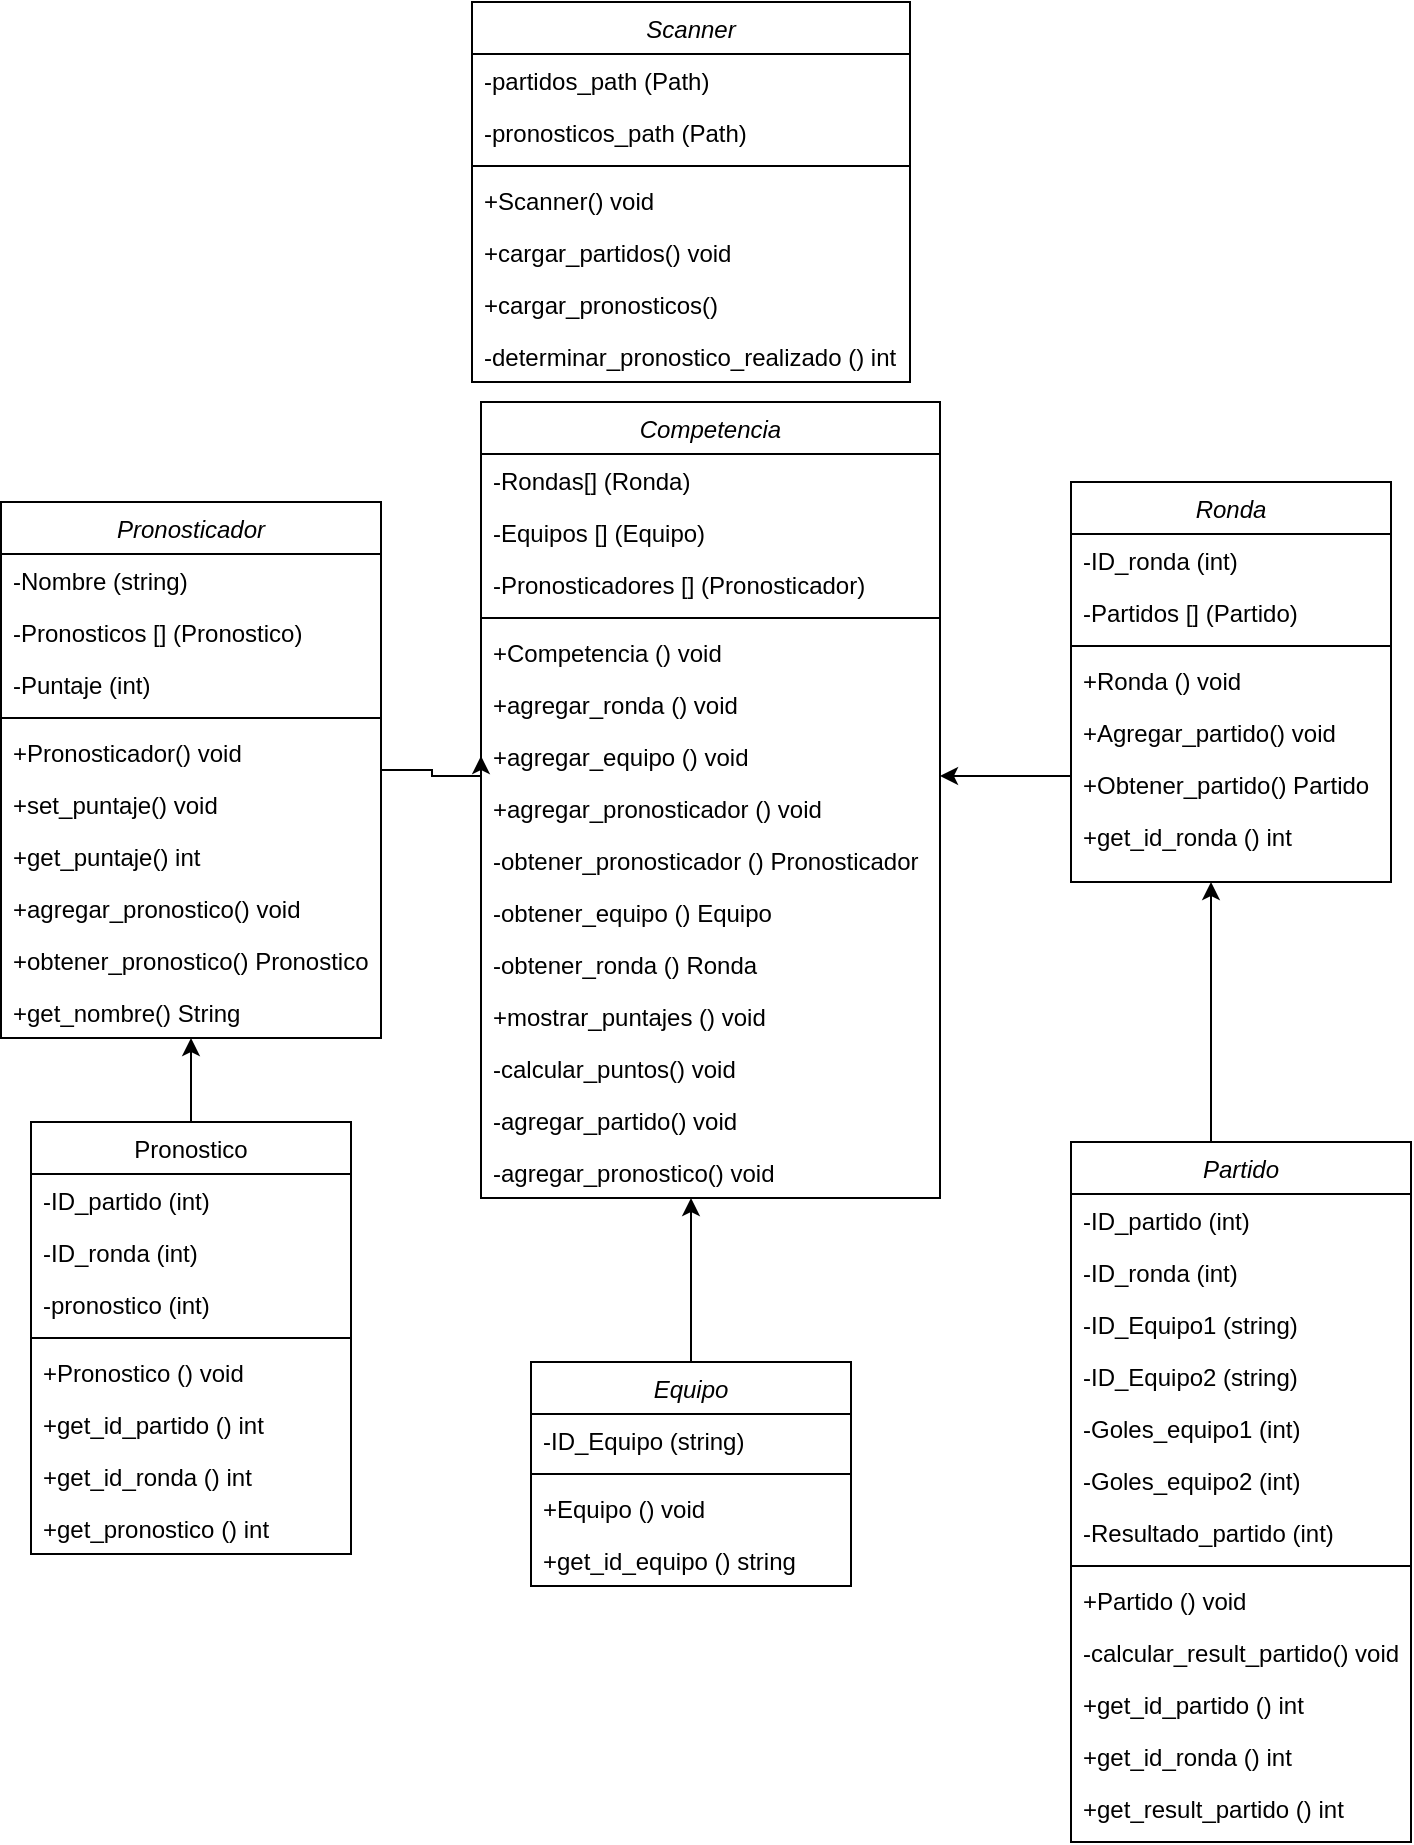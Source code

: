 <mxfile version="20.3.0" type="device"><diagram id="C5RBs43oDa-KdzZeNtuy" name="Page-1"><mxGraphModel dx="1422" dy="904" grid="1" gridSize="10" guides="1" tooltips="1" connect="1" arrows="1" fold="1" page="1" pageScale="1" pageWidth="827" pageHeight="1169" math="0" shadow="0"><root><mxCell id="WIyWlLk6GJQsqaUBKTNV-0"/><mxCell id="WIyWlLk6GJQsqaUBKTNV-1" parent="WIyWlLk6GJQsqaUBKTNV-0"/><mxCell id="r4EcHPdO8qQFX5dbfmSX-1" value="" style="edgeStyle=orthogonalEdgeStyle;rounded=0;orthogonalLoop=1;jettySize=auto;html=1;entryX=0;entryY=0.5;entryDx=0;entryDy=0;" parent="WIyWlLk6GJQsqaUBKTNV-1" source="zkfFHV4jXpPFQw0GAbJ--0" target="6R7G5v0geCEUhkNt8KJi-66" edge="1"><mxGeometry relative="1" as="geometry"><Array as="points"><mxPoint x="266" y="394"/><mxPoint x="266" y="397"/><mxPoint x="291" y="397"/></Array></mxGeometry></mxCell><mxCell id="zkfFHV4jXpPFQw0GAbJ--0" value="Pronosticador" style="swimlane;fontStyle=2;align=center;verticalAlign=top;childLayout=stackLayout;horizontal=1;startSize=26;horizontalStack=0;resizeParent=1;resizeLast=0;collapsible=1;marginBottom=0;rounded=0;shadow=0;strokeWidth=1;" parent="WIyWlLk6GJQsqaUBKTNV-1" vertex="1"><mxGeometry x="50.5" y="260" width="190" height="268" as="geometry"><mxRectangle x="230" y="140" width="160" height="26" as="alternateBounds"/></mxGeometry></mxCell><mxCell id="zkfFHV4jXpPFQw0GAbJ--1" value="-Nombre (string)" style="text;align=left;verticalAlign=top;spacingLeft=4;spacingRight=4;overflow=hidden;rotatable=0;points=[[0,0.5],[1,0.5]];portConstraint=eastwest;" parent="zkfFHV4jXpPFQw0GAbJ--0" vertex="1"><mxGeometry y="26" width="190" height="26" as="geometry"/></mxCell><mxCell id="zkfFHV4jXpPFQw0GAbJ--2" value="-Pronosticos [] (Pronostico)" style="text;align=left;verticalAlign=top;spacingLeft=4;spacingRight=4;overflow=hidden;rotatable=0;points=[[0,0.5],[1,0.5]];portConstraint=eastwest;rounded=0;shadow=0;html=0;" parent="zkfFHV4jXpPFQw0GAbJ--0" vertex="1"><mxGeometry y="52" width="190" height="26" as="geometry"/></mxCell><mxCell id="zkfFHV4jXpPFQw0GAbJ--3" value="-Puntaje (int)" style="text;align=left;verticalAlign=top;spacingLeft=4;spacingRight=4;overflow=hidden;rotatable=0;points=[[0,0.5],[1,0.5]];portConstraint=eastwest;rounded=0;shadow=0;html=0;" parent="zkfFHV4jXpPFQw0GAbJ--0" vertex="1"><mxGeometry y="78" width="190" height="26" as="geometry"/></mxCell><mxCell id="zkfFHV4jXpPFQw0GAbJ--4" value="" style="line;html=1;strokeWidth=1;align=left;verticalAlign=middle;spacingTop=-1;spacingLeft=3;spacingRight=3;rotatable=0;labelPosition=right;points=[];portConstraint=eastwest;" parent="zkfFHV4jXpPFQw0GAbJ--0" vertex="1"><mxGeometry y="104" width="190" height="8" as="geometry"/></mxCell><mxCell id="6R7G5v0geCEUhkNt8KJi-0" value="+Pronosticador() void" style="text;align=left;verticalAlign=top;spacingLeft=4;spacingRight=4;overflow=hidden;rotatable=0;points=[[0,0.5],[1,0.5]];portConstraint=eastwest;rounded=0;shadow=0;html=0;" parent="zkfFHV4jXpPFQw0GAbJ--0" vertex="1"><mxGeometry y="112" width="190" height="26" as="geometry"/></mxCell><mxCell id="6R7G5v0geCEUhkNt8KJi-1" value="+set_puntaje() void" style="text;align=left;verticalAlign=top;spacingLeft=4;spacingRight=4;overflow=hidden;rotatable=0;points=[[0,0.5],[1,0.5]];portConstraint=eastwest;rounded=0;shadow=0;html=0;" parent="zkfFHV4jXpPFQw0GAbJ--0" vertex="1"><mxGeometry y="138" width="190" height="26" as="geometry"/></mxCell><mxCell id="6R7G5v0geCEUhkNt8KJi-2" value="+get_puntaje() int" style="text;align=left;verticalAlign=top;spacingLeft=4;spacingRight=4;overflow=hidden;rotatable=0;points=[[0,0.5],[1,0.5]];portConstraint=eastwest;rounded=0;shadow=0;html=0;" parent="zkfFHV4jXpPFQw0GAbJ--0" vertex="1"><mxGeometry y="164" width="190" height="26" as="geometry"/></mxCell><mxCell id="6R7G5v0geCEUhkNt8KJi-11" value="+agregar_pronostico() void" style="text;align=left;verticalAlign=top;spacingLeft=4;spacingRight=4;overflow=hidden;rotatable=0;points=[[0,0.5],[1,0.5]];portConstraint=eastwest;rounded=0;shadow=0;html=0;" parent="zkfFHV4jXpPFQw0GAbJ--0" vertex="1"><mxGeometry y="190" width="190" height="26" as="geometry"/></mxCell><mxCell id="6R7G5v0geCEUhkNt8KJi-54" value="+obtener_pronostico() Pronostico" style="text;align=left;verticalAlign=top;spacingLeft=4;spacingRight=4;overflow=hidden;rotatable=0;points=[[0,0.5],[1,0.5]];portConstraint=eastwest;rounded=0;shadow=0;html=0;" parent="zkfFHV4jXpPFQw0GAbJ--0" vertex="1"><mxGeometry y="216" width="190" height="26" as="geometry"/></mxCell><mxCell id="vWc4QgYB8OH_UsFIo5gL-0" value="+get_nombre() String" style="text;align=left;verticalAlign=top;spacingLeft=4;spacingRight=4;overflow=hidden;rotatable=0;points=[[0,0.5],[1,0.5]];portConstraint=eastwest;rounded=0;shadow=0;html=0;" parent="zkfFHV4jXpPFQw0GAbJ--0" vertex="1"><mxGeometry y="242" width="190" height="26" as="geometry"/></mxCell><mxCell id="1IQTvMzHlbZ29q_Eoii7-2" value="" style="edgeStyle=orthogonalEdgeStyle;rounded=0;orthogonalLoop=1;jettySize=auto;html=1;" parent="WIyWlLk6GJQsqaUBKTNV-1" source="zkfFHV4jXpPFQw0GAbJ--17" target="vWc4QgYB8OH_UsFIo5gL-0" edge="1"><mxGeometry relative="1" as="geometry"><Array as="points"><mxPoint x="145.5" y="550"/><mxPoint x="145.5" y="550"/></Array></mxGeometry></mxCell><mxCell id="zkfFHV4jXpPFQw0GAbJ--17" value="Pronostico" style="swimlane;fontStyle=0;align=center;verticalAlign=top;childLayout=stackLayout;horizontal=1;startSize=26;horizontalStack=0;resizeParent=1;resizeLast=0;collapsible=1;marginBottom=0;rounded=0;shadow=0;strokeWidth=1;" parent="WIyWlLk6GJQsqaUBKTNV-1" vertex="1"><mxGeometry x="65.5" y="570" width="160" height="216" as="geometry"><mxRectangle x="550" y="140" width="160" height="26" as="alternateBounds"/></mxGeometry></mxCell><mxCell id="zkfFHV4jXpPFQw0GAbJ--18" value="-ID_partido (int)" style="text;align=left;verticalAlign=top;spacingLeft=4;spacingRight=4;overflow=hidden;rotatable=0;points=[[0,0.5],[1,0.5]];portConstraint=eastwest;" parent="zkfFHV4jXpPFQw0GAbJ--17" vertex="1"><mxGeometry y="26" width="160" height="26" as="geometry"/></mxCell><mxCell id="zkfFHV4jXpPFQw0GAbJ--19" value="-ID_ronda (int)" style="text;align=left;verticalAlign=top;spacingLeft=4;spacingRight=4;overflow=hidden;rotatable=0;points=[[0,0.5],[1,0.5]];portConstraint=eastwest;rounded=0;shadow=0;html=0;" parent="zkfFHV4jXpPFQw0GAbJ--17" vertex="1"><mxGeometry y="52" width="160" height="26" as="geometry"/></mxCell><mxCell id="zkfFHV4jXpPFQw0GAbJ--20" value="-pronostico (int)" style="text;align=left;verticalAlign=top;spacingLeft=4;spacingRight=4;overflow=hidden;rotatable=0;points=[[0,0.5],[1,0.5]];portConstraint=eastwest;rounded=0;shadow=0;html=0;" parent="zkfFHV4jXpPFQw0GAbJ--17" vertex="1"><mxGeometry y="78" width="160" height="26" as="geometry"/></mxCell><mxCell id="zkfFHV4jXpPFQw0GAbJ--23" value="" style="line;html=1;strokeWidth=1;align=left;verticalAlign=middle;spacingTop=-1;spacingLeft=3;spacingRight=3;rotatable=0;labelPosition=right;points=[];portConstraint=eastwest;" parent="zkfFHV4jXpPFQw0GAbJ--17" vertex="1"><mxGeometry y="104" width="160" height="8" as="geometry"/></mxCell><mxCell id="zkfFHV4jXpPFQw0GAbJ--24" value="+Pronostico () void" style="text;align=left;verticalAlign=top;spacingLeft=4;spacingRight=4;overflow=hidden;rotatable=0;points=[[0,0.5],[1,0.5]];portConstraint=eastwest;" parent="zkfFHV4jXpPFQw0GAbJ--17" vertex="1"><mxGeometry y="112" width="160" height="26" as="geometry"/></mxCell><mxCell id="zkfFHV4jXpPFQw0GAbJ--25" value="+get_id_partido () int" style="text;align=left;verticalAlign=top;spacingLeft=4;spacingRight=4;overflow=hidden;rotatable=0;points=[[0,0.5],[1,0.5]];portConstraint=eastwest;" parent="zkfFHV4jXpPFQw0GAbJ--17" vertex="1"><mxGeometry y="138" width="160" height="26" as="geometry"/></mxCell><mxCell id="6R7G5v0geCEUhkNt8KJi-12" value="+get_id_ronda () int" style="text;align=left;verticalAlign=top;spacingLeft=4;spacingRight=4;overflow=hidden;rotatable=0;points=[[0,0.5],[1,0.5]];portConstraint=eastwest;" parent="zkfFHV4jXpPFQw0GAbJ--17" vertex="1"><mxGeometry y="164" width="160" height="26" as="geometry"/></mxCell><mxCell id="6R7G5v0geCEUhkNt8KJi-13" value="+get_pronostico () int" style="text;align=left;verticalAlign=top;spacingLeft=4;spacingRight=4;overflow=hidden;rotatable=0;points=[[0,0.5],[1,0.5]];portConstraint=eastwest;" parent="zkfFHV4jXpPFQw0GAbJ--17" vertex="1"><mxGeometry y="190" width="160" height="26" as="geometry"/></mxCell><mxCell id="1IQTvMzHlbZ29q_Eoii7-0" value="" style="edgeStyle=orthogonalEdgeStyle;rounded=0;orthogonalLoop=1;jettySize=auto;html=1;" parent="WIyWlLk6GJQsqaUBKTNV-1" source="6R7G5v0geCEUhkNt8KJi-14" edge="1"><mxGeometry relative="1" as="geometry"><mxPoint x="655.5" y="450" as="targetPoint"/><Array as="points"><mxPoint x="655.5" y="450"/></Array></mxGeometry></mxCell><mxCell id="6R7G5v0geCEUhkNt8KJi-14" value="Partido" style="swimlane;fontStyle=2;align=center;verticalAlign=top;childLayout=stackLayout;horizontal=1;startSize=26;horizontalStack=0;resizeParent=1;resizeLast=0;collapsible=1;marginBottom=0;rounded=0;shadow=0;strokeWidth=1;" parent="WIyWlLk6GJQsqaUBKTNV-1" vertex="1"><mxGeometry x="585.5" y="580" width="170" height="350" as="geometry"><mxRectangle x="230" y="140" width="160" height="26" as="alternateBounds"/></mxGeometry></mxCell><mxCell id="6R7G5v0geCEUhkNt8KJi-15" value="-ID_partido (int)" style="text;align=left;verticalAlign=top;spacingLeft=4;spacingRight=4;overflow=hidden;rotatable=0;points=[[0,0.5],[1,0.5]];portConstraint=eastwest;" parent="6R7G5v0geCEUhkNt8KJi-14" vertex="1"><mxGeometry y="26" width="170" height="26" as="geometry"/></mxCell><mxCell id="6R7G5v0geCEUhkNt8KJi-16" value="-ID_ronda (int)" style="text;align=left;verticalAlign=top;spacingLeft=4;spacingRight=4;overflow=hidden;rotatable=0;points=[[0,0.5],[1,0.5]];portConstraint=eastwest;rounded=0;shadow=0;html=0;" parent="6R7G5v0geCEUhkNt8KJi-14" vertex="1"><mxGeometry y="52" width="170" height="26" as="geometry"/></mxCell><mxCell id="6R7G5v0geCEUhkNt8KJi-17" value="-ID_Equipo1 (string)" style="text;align=left;verticalAlign=top;spacingLeft=4;spacingRight=4;overflow=hidden;rotatable=0;points=[[0,0.5],[1,0.5]];portConstraint=eastwest;rounded=0;shadow=0;html=0;" parent="6R7G5v0geCEUhkNt8KJi-14" vertex="1"><mxGeometry y="78" width="170" height="26" as="geometry"/></mxCell><mxCell id="6R7G5v0geCEUhkNt8KJi-23" value="-ID_Equipo2 (string)" style="text;align=left;verticalAlign=top;spacingLeft=4;spacingRight=4;overflow=hidden;rotatable=0;points=[[0,0.5],[1,0.5]];portConstraint=eastwest;rounded=0;shadow=0;html=0;" parent="6R7G5v0geCEUhkNt8KJi-14" vertex="1"><mxGeometry y="104" width="170" height="26" as="geometry"/></mxCell><mxCell id="6R7G5v0geCEUhkNt8KJi-24" value="-Goles_equipo1 (int)" style="text;align=left;verticalAlign=top;spacingLeft=4;spacingRight=4;overflow=hidden;rotatable=0;points=[[0,0.5],[1,0.5]];portConstraint=eastwest;rounded=0;shadow=0;html=0;" parent="6R7G5v0geCEUhkNt8KJi-14" vertex="1"><mxGeometry y="130" width="170" height="26" as="geometry"/></mxCell><mxCell id="6R7G5v0geCEUhkNt8KJi-25" value="-Goles_equipo2 (int)" style="text;align=left;verticalAlign=top;spacingLeft=4;spacingRight=4;overflow=hidden;rotatable=0;points=[[0,0.5],[1,0.5]];portConstraint=eastwest;rounded=0;shadow=0;html=0;" parent="6R7G5v0geCEUhkNt8KJi-14" vertex="1"><mxGeometry y="156" width="170" height="26" as="geometry"/></mxCell><mxCell id="6R7G5v0geCEUhkNt8KJi-26" value="-Resultado_partido (int)" style="text;align=left;verticalAlign=top;spacingLeft=4;spacingRight=4;overflow=hidden;rotatable=0;points=[[0,0.5],[1,0.5]];portConstraint=eastwest;rounded=0;shadow=0;html=0;" parent="6R7G5v0geCEUhkNt8KJi-14" vertex="1"><mxGeometry y="182" width="170" height="26" as="geometry"/></mxCell><mxCell id="6R7G5v0geCEUhkNt8KJi-18" value="" style="line;html=1;strokeWidth=1;align=left;verticalAlign=middle;spacingTop=-1;spacingLeft=3;spacingRight=3;rotatable=0;labelPosition=right;points=[];portConstraint=eastwest;" parent="6R7G5v0geCEUhkNt8KJi-14" vertex="1"><mxGeometry y="208" width="170" height="8" as="geometry"/></mxCell><mxCell id="6R7G5v0geCEUhkNt8KJi-19" value="+Partido () void" style="text;align=left;verticalAlign=top;spacingLeft=4;spacingRight=4;overflow=hidden;rotatable=0;points=[[0,0.5],[1,0.5]];portConstraint=eastwest;rounded=0;shadow=0;html=0;" parent="6R7G5v0geCEUhkNt8KJi-14" vertex="1"><mxGeometry y="216" width="170" height="26" as="geometry"/></mxCell><mxCell id="6R7G5v0geCEUhkNt8KJi-20" value="-calcular_result_partido() void" style="text;align=left;verticalAlign=top;spacingLeft=4;spacingRight=4;overflow=hidden;rotatable=0;points=[[0,0.5],[1,0.5]];portConstraint=eastwest;rounded=0;shadow=0;html=0;" parent="6R7G5v0geCEUhkNt8KJi-14" vertex="1"><mxGeometry y="242" width="170" height="26" as="geometry"/></mxCell><mxCell id="6R7G5v0geCEUhkNt8KJi-21" value="+get_id_partido () int" style="text;align=left;verticalAlign=top;spacingLeft=4;spacingRight=4;overflow=hidden;rotatable=0;points=[[0,0.5],[1,0.5]];portConstraint=eastwest;rounded=0;shadow=0;html=0;" parent="6R7G5v0geCEUhkNt8KJi-14" vertex="1"><mxGeometry y="268" width="170" height="26" as="geometry"/></mxCell><mxCell id="6R7G5v0geCEUhkNt8KJi-22" value="+get_id_ronda () int" style="text;align=left;verticalAlign=top;spacingLeft=4;spacingRight=4;overflow=hidden;rotatable=0;points=[[0,0.5],[1,0.5]];portConstraint=eastwest;rounded=0;shadow=0;html=0;" parent="6R7G5v0geCEUhkNt8KJi-14" vertex="1"><mxGeometry y="294" width="170" height="26" as="geometry"/></mxCell><mxCell id="6R7G5v0geCEUhkNt8KJi-28" value="+get_result_partido () int" style="text;align=left;verticalAlign=top;spacingLeft=4;spacingRight=4;overflow=hidden;rotatable=0;points=[[0,0.5],[1,0.5]];portConstraint=eastwest;rounded=0;shadow=0;html=0;" parent="6R7G5v0geCEUhkNt8KJi-14" vertex="1"><mxGeometry y="320" width="170" height="26" as="geometry"/></mxCell><mxCell id="1IQTvMzHlbZ29q_Eoii7-5" value="" style="edgeStyle=orthogonalEdgeStyle;rounded=0;orthogonalLoop=1;jettySize=auto;html=1;" parent="WIyWlLk6GJQsqaUBKTNV-1" source="6R7G5v0geCEUhkNt8KJi-29" target="N-he6TgufRWfsQswLdx0-1" edge="1"><mxGeometry relative="1" as="geometry"><Array as="points"><mxPoint x="395.5" y="640"/><mxPoint x="395.5" y="640"/></Array></mxGeometry></mxCell><mxCell id="6R7G5v0geCEUhkNt8KJi-29" value="Equipo" style="swimlane;fontStyle=2;align=center;verticalAlign=top;childLayout=stackLayout;horizontal=1;startSize=26;horizontalStack=0;resizeParent=1;resizeLast=0;collapsible=1;marginBottom=0;rounded=0;shadow=0;strokeWidth=1;" parent="WIyWlLk6GJQsqaUBKTNV-1" vertex="1"><mxGeometry x="315.5" y="690" width="160" height="112" as="geometry"><mxRectangle x="230" y="140" width="160" height="26" as="alternateBounds"/></mxGeometry></mxCell><mxCell id="6R7G5v0geCEUhkNt8KJi-30" value="-ID_Equipo (string)" style="text;align=left;verticalAlign=top;spacingLeft=4;spacingRight=4;overflow=hidden;rotatable=0;points=[[0,0.5],[1,0.5]];portConstraint=eastwest;" parent="6R7G5v0geCEUhkNt8KJi-29" vertex="1"><mxGeometry y="26" width="160" height="26" as="geometry"/></mxCell><mxCell id="6R7G5v0geCEUhkNt8KJi-33" value="" style="line;html=1;strokeWidth=1;align=left;verticalAlign=middle;spacingTop=-1;spacingLeft=3;spacingRight=3;rotatable=0;labelPosition=right;points=[];portConstraint=eastwest;" parent="6R7G5v0geCEUhkNt8KJi-29" vertex="1"><mxGeometry y="52" width="160" height="8" as="geometry"/></mxCell><mxCell id="6R7G5v0geCEUhkNt8KJi-39" value="+Equipo () void" style="text;align=left;verticalAlign=top;spacingLeft=4;spacingRight=4;overflow=hidden;rotatable=0;points=[[0,0.5],[1,0.5]];portConstraint=eastwest;" parent="6R7G5v0geCEUhkNt8KJi-29" vertex="1"><mxGeometry y="60" width="160" height="26" as="geometry"/></mxCell><mxCell id="6R7G5v0geCEUhkNt8KJi-38" value="+get_id_equipo () string" style="text;align=left;verticalAlign=top;spacingLeft=4;spacingRight=4;overflow=hidden;rotatable=0;points=[[0,0.5],[1,0.5]];portConstraint=eastwest;" parent="6R7G5v0geCEUhkNt8KJi-29" vertex="1"><mxGeometry y="86" width="160" height="26" as="geometry"/></mxCell><mxCell id="1IQTvMzHlbZ29q_Eoii7-3" value="" style="edgeStyle=orthogonalEdgeStyle;rounded=0;orthogonalLoop=1;jettySize=auto;html=1;" parent="WIyWlLk6GJQsqaUBKTNV-1" source="6R7G5v0geCEUhkNt8KJi-40" edge="1"><mxGeometry relative="1" as="geometry"><Array as="points"><mxPoint x="535.5" y="397"/><mxPoint x="535.5" y="397"/></Array><mxPoint x="520" y="397" as="targetPoint"/></mxGeometry></mxCell><mxCell id="6R7G5v0geCEUhkNt8KJi-40" value="Ronda" style="swimlane;fontStyle=2;align=center;verticalAlign=top;childLayout=stackLayout;horizontal=1;startSize=26;horizontalStack=0;resizeParent=1;resizeLast=0;collapsible=1;marginBottom=0;rounded=0;shadow=0;strokeWidth=1;" parent="WIyWlLk6GJQsqaUBKTNV-1" vertex="1"><mxGeometry x="585.5" y="250" width="160" height="200" as="geometry"><mxRectangle x="230" y="140" width="160" height="26" as="alternateBounds"/></mxGeometry></mxCell><mxCell id="6R7G5v0geCEUhkNt8KJi-42" value="-ID_ronda (int)" style="text;align=left;verticalAlign=top;spacingLeft=4;spacingRight=4;overflow=hidden;rotatable=0;points=[[0,0.5],[1,0.5]];portConstraint=eastwest;rounded=0;shadow=0;html=0;" parent="6R7G5v0geCEUhkNt8KJi-40" vertex="1"><mxGeometry y="26" width="160" height="26" as="geometry"/></mxCell><mxCell id="6R7G5v0geCEUhkNt8KJi-43" value="-Partidos [] (Partido)" style="text;align=left;verticalAlign=top;spacingLeft=4;spacingRight=4;overflow=hidden;rotatable=0;points=[[0,0.5],[1,0.5]];portConstraint=eastwest;rounded=0;shadow=0;html=0;" parent="6R7G5v0geCEUhkNt8KJi-40" vertex="1"><mxGeometry y="52" width="160" height="26" as="geometry"/></mxCell><mxCell id="6R7G5v0geCEUhkNt8KJi-48" value="" style="line;html=1;strokeWidth=1;align=left;verticalAlign=middle;spacingTop=-1;spacingLeft=3;spacingRight=3;rotatable=0;labelPosition=right;points=[];portConstraint=eastwest;" parent="6R7G5v0geCEUhkNt8KJi-40" vertex="1"><mxGeometry y="78" width="160" height="8" as="geometry"/></mxCell><mxCell id="6R7G5v0geCEUhkNt8KJi-49" value="+Ronda () void" style="text;align=left;verticalAlign=top;spacingLeft=4;spacingRight=4;overflow=hidden;rotatable=0;points=[[0,0.5],[1,0.5]];portConstraint=eastwest;rounded=0;shadow=0;html=0;" parent="6R7G5v0geCEUhkNt8KJi-40" vertex="1"><mxGeometry y="86" width="160" height="26" as="geometry"/></mxCell><mxCell id="6R7G5v0geCEUhkNt8KJi-50" value="+Agregar_partido() void" style="text;align=left;verticalAlign=top;spacingLeft=4;spacingRight=4;overflow=hidden;rotatable=0;points=[[0,0.5],[1,0.5]];portConstraint=eastwest;rounded=0;shadow=0;html=0;" parent="6R7G5v0geCEUhkNt8KJi-40" vertex="1"><mxGeometry y="112" width="160" height="26" as="geometry"/></mxCell><mxCell id="6R7G5v0geCEUhkNt8KJi-51" value="+Obtener_partido() Partido" style="text;align=left;verticalAlign=top;spacingLeft=4;spacingRight=4;overflow=hidden;rotatable=0;points=[[0,0.5],[1,0.5]];portConstraint=eastwest;rounded=0;shadow=0;html=0;" parent="6R7G5v0geCEUhkNt8KJi-40" vertex="1"><mxGeometry y="138" width="160" height="26" as="geometry"/></mxCell><mxCell id="6R7G5v0geCEUhkNt8KJi-52" value="+get_id_ronda () int" style="text;align=left;verticalAlign=top;spacingLeft=4;spacingRight=4;overflow=hidden;rotatable=0;points=[[0,0.5],[1,0.5]];portConstraint=eastwest;rounded=0;shadow=0;html=0;" parent="6R7G5v0geCEUhkNt8KJi-40" vertex="1"><mxGeometry y="164" width="160" height="26" as="geometry"/></mxCell><mxCell id="6R7G5v0geCEUhkNt8KJi-55" value="Competencia" style="swimlane;fontStyle=2;align=center;verticalAlign=top;childLayout=stackLayout;horizontal=1;startSize=26;horizontalStack=0;resizeParent=1;resizeLast=0;collapsible=1;marginBottom=0;rounded=0;shadow=0;strokeWidth=1;" parent="WIyWlLk6GJQsqaUBKTNV-1" vertex="1"><mxGeometry x="290.5" y="210" width="229.5" height="398" as="geometry"><mxRectangle x="230" y="140" width="160" height="26" as="alternateBounds"/></mxGeometry></mxCell><mxCell id="6R7G5v0geCEUhkNt8KJi-56" value="-Rondas[] (Ronda)" style="text;align=left;verticalAlign=top;spacingLeft=4;spacingRight=4;overflow=hidden;rotatable=0;points=[[0,0.5],[1,0.5]];portConstraint=eastwest;" parent="6R7G5v0geCEUhkNt8KJi-55" vertex="1"><mxGeometry y="26" width="229.5" height="26" as="geometry"/></mxCell><mxCell id="6R7G5v0geCEUhkNt8KJi-57" value="-Equipos [] (Equipo)" style="text;align=left;verticalAlign=top;spacingLeft=4;spacingRight=4;overflow=hidden;rotatable=0;points=[[0,0.5],[1,0.5]];portConstraint=eastwest;rounded=0;shadow=0;html=0;" parent="6R7G5v0geCEUhkNt8KJi-55" vertex="1"><mxGeometry y="52" width="229.5" height="26" as="geometry"/></mxCell><mxCell id="6R7G5v0geCEUhkNt8KJi-58" value="-Pronosticadores [] (Pronosticador)" style="text;align=left;verticalAlign=top;spacingLeft=4;spacingRight=4;overflow=hidden;rotatable=0;points=[[0,0.5],[1,0.5]];portConstraint=eastwest;rounded=0;shadow=0;html=0;" parent="6R7G5v0geCEUhkNt8KJi-55" vertex="1"><mxGeometry y="78" width="229.5" height="26" as="geometry"/></mxCell><mxCell id="6R7G5v0geCEUhkNt8KJi-63" value="" style="line;html=1;strokeWidth=1;align=left;verticalAlign=middle;spacingTop=-1;spacingLeft=3;spacingRight=3;rotatable=0;labelPosition=right;points=[];portConstraint=eastwest;" parent="6R7G5v0geCEUhkNt8KJi-55" vertex="1"><mxGeometry y="104" width="229.5" height="8" as="geometry"/></mxCell><mxCell id="6R7G5v0geCEUhkNt8KJi-64" value="+Competencia () void" style="text;align=left;verticalAlign=top;spacingLeft=4;spacingRight=4;overflow=hidden;rotatable=0;points=[[0,0.5],[1,0.5]];portConstraint=eastwest;rounded=0;shadow=0;html=0;" parent="6R7G5v0geCEUhkNt8KJi-55" vertex="1"><mxGeometry y="112" width="229.5" height="26" as="geometry"/></mxCell><mxCell id="6R7G5v0geCEUhkNt8KJi-65" value="+agregar_ronda () void" style="text;align=left;verticalAlign=top;spacingLeft=4;spacingRight=4;overflow=hidden;rotatable=0;points=[[0,0.5],[1,0.5]];portConstraint=eastwest;rounded=0;shadow=0;html=0;" parent="6R7G5v0geCEUhkNt8KJi-55" vertex="1"><mxGeometry y="138" width="229.5" height="26" as="geometry"/></mxCell><mxCell id="6R7G5v0geCEUhkNt8KJi-66" value="+agregar_equipo () void" style="text;align=left;verticalAlign=top;spacingLeft=4;spacingRight=4;overflow=hidden;rotatable=0;points=[[0,0.5],[1,0.5]];portConstraint=eastwest;rounded=0;shadow=0;html=0;" parent="6R7G5v0geCEUhkNt8KJi-55" vertex="1"><mxGeometry y="164" width="229.5" height="26" as="geometry"/></mxCell><mxCell id="6R7G5v0geCEUhkNt8KJi-67" value="+agregar_pronosticador () void" style="text;align=left;verticalAlign=top;spacingLeft=4;spacingRight=4;overflow=hidden;rotatable=0;points=[[0,0.5],[1,0.5]];portConstraint=eastwest;rounded=0;shadow=0;html=0;" parent="6R7G5v0geCEUhkNt8KJi-55" vertex="1"><mxGeometry y="190" width="229.5" height="26" as="geometry"/></mxCell><mxCell id="6R7G5v0geCEUhkNt8KJi-68" value="-obtener_pronosticador () Pronosticador" style="text;align=left;verticalAlign=top;spacingLeft=4;spacingRight=4;overflow=hidden;rotatable=0;points=[[0,0.5],[1,0.5]];portConstraint=eastwest;rounded=0;shadow=0;html=0;" parent="6R7G5v0geCEUhkNt8KJi-55" vertex="1"><mxGeometry y="216" width="229.5" height="26" as="geometry"/></mxCell><mxCell id="6R7G5v0geCEUhkNt8KJi-69" value="-obtener_equipo () Equipo" style="text;align=left;verticalAlign=top;spacingLeft=4;spacingRight=4;overflow=hidden;rotatable=0;points=[[0,0.5],[1,0.5]];portConstraint=eastwest;rounded=0;shadow=0;html=0;" parent="6R7G5v0geCEUhkNt8KJi-55" vertex="1"><mxGeometry y="242" width="229.5" height="26" as="geometry"/></mxCell><mxCell id="6R7G5v0geCEUhkNt8KJi-70" value="-obtener_ronda () Ronda" style="text;align=left;verticalAlign=top;spacingLeft=4;spacingRight=4;overflow=hidden;rotatable=0;points=[[0,0.5],[1,0.5]];portConstraint=eastwest;rounded=0;shadow=0;html=0;" parent="6R7G5v0geCEUhkNt8KJi-55" vertex="1"><mxGeometry y="268" width="229.5" height="26" as="geometry"/></mxCell><mxCell id="LDfAkUrohdc3PfYvDBfV-0" value="+mostrar_puntajes () void" style="text;align=left;verticalAlign=top;spacingLeft=4;spacingRight=4;overflow=hidden;rotatable=0;points=[[0,0.5],[1,0.5]];portConstraint=eastwest;rounded=0;shadow=0;html=0;" parent="6R7G5v0geCEUhkNt8KJi-55" vertex="1"><mxGeometry y="294" width="229.5" height="26" as="geometry"/></mxCell><mxCell id="vWc4QgYB8OH_UsFIo5gL-1" value="-calcular_puntos() void" style="text;align=left;verticalAlign=top;spacingLeft=4;spacingRight=4;overflow=hidden;rotatable=0;points=[[0,0.5],[1,0.5]];portConstraint=eastwest;rounded=0;shadow=0;html=0;" parent="6R7G5v0geCEUhkNt8KJi-55" vertex="1"><mxGeometry y="320" width="229.5" height="26" as="geometry"/></mxCell><mxCell id="N-he6TgufRWfsQswLdx0-0" value="-agregar_partido() void" style="text;align=left;verticalAlign=top;spacingLeft=4;spacingRight=4;overflow=hidden;rotatable=0;points=[[0,0.5],[1,0.5]];portConstraint=eastwest;rounded=0;shadow=0;html=0;" parent="6R7G5v0geCEUhkNt8KJi-55" vertex="1"><mxGeometry y="346" width="229.5" height="26" as="geometry"/></mxCell><mxCell id="N-he6TgufRWfsQswLdx0-1" value="-agregar_pronostico() void" style="text;align=left;verticalAlign=top;spacingLeft=4;spacingRight=4;overflow=hidden;rotatable=0;points=[[0,0.5],[1,0.5]];portConstraint=eastwest;rounded=0;shadow=0;html=0;" parent="6R7G5v0geCEUhkNt8KJi-55" vertex="1"><mxGeometry y="372" width="229.5" height="26" as="geometry"/></mxCell><mxCell id="0" value="Scanner" style="swimlane;fontStyle=2;align=center;verticalAlign=top;childLayout=stackLayout;horizontal=1;startSize=26;horizontalStack=0;resizeParent=1;resizeLast=0;collapsible=1;marginBottom=0;rounded=0;shadow=0;strokeWidth=1;" parent="WIyWlLk6GJQsqaUBKTNV-1" vertex="1"><mxGeometry x="286" y="10" width="219" height="190" as="geometry"><mxRectangle x="230" y="140" width="160" height="26" as="alternateBounds"/></mxGeometry></mxCell><mxCell id="1" value="-partidos_path (Path)" style="text;align=left;verticalAlign=top;spacingLeft=4;spacingRight=4;overflow=hidden;rotatable=0;points=[[0,0.5],[1,0.5]];portConstraint=eastwest;" parent="0" vertex="1"><mxGeometry y="26" width="219" height="26" as="geometry"/></mxCell><mxCell id="2" value="-pronosticos_path (Path)" style="text;align=left;verticalAlign=top;spacingLeft=4;spacingRight=4;overflow=hidden;rotatable=0;points=[[0,0.5],[1,0.5]];portConstraint=eastwest;rounded=0;shadow=0;html=0;" parent="0" vertex="1"><mxGeometry y="52" width="219" height="26" as="geometry"/></mxCell><mxCell id="4" value="" style="line;html=1;strokeWidth=1;align=left;verticalAlign=middle;spacingTop=-1;spacingLeft=3;spacingRight=3;rotatable=0;labelPosition=right;points=[];portConstraint=eastwest;" parent="0" vertex="1"><mxGeometry y="78" width="219" height="8" as="geometry"/></mxCell><mxCell id="5" value="+Scanner() void" style="text;align=left;verticalAlign=top;spacingLeft=4;spacingRight=4;overflow=hidden;rotatable=0;points=[[0,0.5],[1,0.5]];portConstraint=eastwest;rounded=0;shadow=0;html=0;" parent="0" vertex="1"><mxGeometry y="86" width="219" height="26" as="geometry"/></mxCell><mxCell id="6" value="+cargar_partidos() void" style="text;align=left;verticalAlign=top;spacingLeft=4;spacingRight=4;overflow=hidden;rotatable=0;points=[[0,0.5],[1,0.5]];portConstraint=eastwest;rounded=0;shadow=0;html=0;" parent="0" vertex="1"><mxGeometry y="112" width="219" height="26" as="geometry"/></mxCell><mxCell id="7" value="+cargar_pronosticos() " style="text;align=left;verticalAlign=top;spacingLeft=4;spacingRight=4;overflow=hidden;rotatable=0;points=[[0,0.5],[1,0.5]];portConstraint=eastwest;rounded=0;shadow=0;html=0;" parent="0" vertex="1"><mxGeometry y="138" width="219" height="26" as="geometry"/></mxCell><mxCell id="8" value="-determinar_pronostico_realizado () int" style="text;align=left;verticalAlign=top;spacingLeft=4;spacingRight=4;overflow=hidden;rotatable=0;points=[[0,0.5],[1,0.5]];portConstraint=eastwest;rounded=0;shadow=0;html=0;" parent="0" vertex="1"><mxGeometry y="164" width="219" height="26" as="geometry"/></mxCell></root></mxGraphModel></diagram></mxfile>